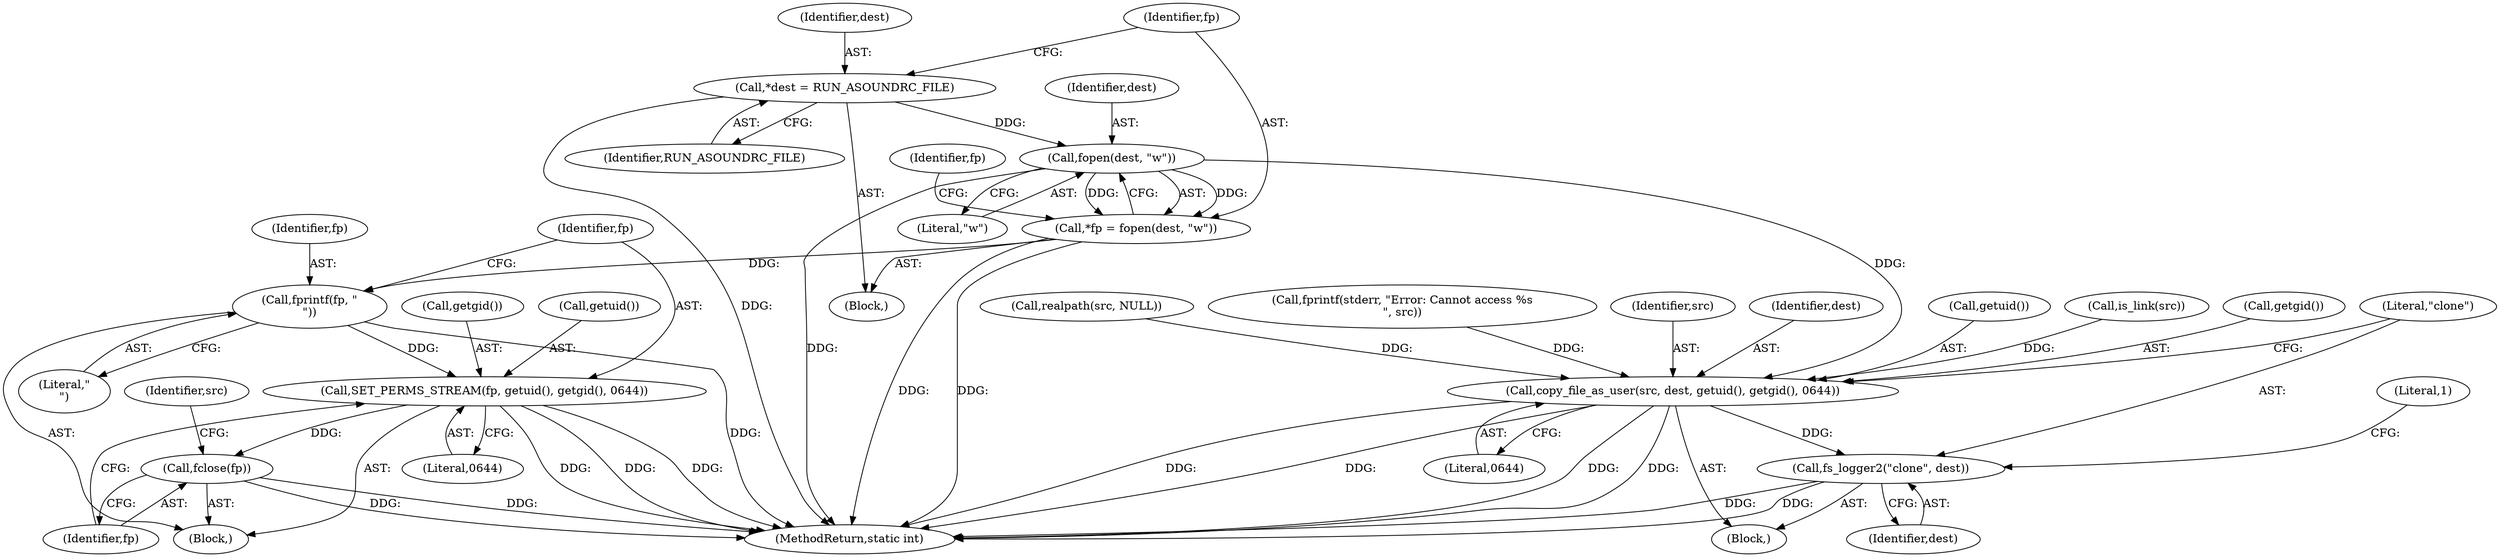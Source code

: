 digraph "0_firejail_903fd8a0789ca3cc3c21d84cd0282481515592ef_2@API" {
"1000117" [label="(Call,fopen(dest, \"w\"))"];
"1000111" [label="(Call,*dest = RUN_ASOUNDRC_FILE)"];
"1000115" [label="(Call,*fp = fopen(dest, \"w\"))"];
"1000123" [label="(Call,fprintf(fp, \"\n\"))"];
"1000126" [label="(Call,SET_PERMS_STREAM(fp, getuid(), getgid(), 0644))"];
"1000131" [label="(Call,fclose(fp))"];
"1000195" [label="(Call,copy_file_as_user(src, dest, getuid(), getgid(), 0644))"];
"1000201" [label="(Call,fs_logger2(\"clone\", dest))"];
"1000197" [label="(Identifier,dest)"];
"1000125" [label="(Literal,\"\n\")"];
"1000203" [label="(Identifier,dest)"];
"1000195" [label="(Call,copy_file_as_user(src, dest, getuid(), getgid(), 0644))"];
"1000137" [label="(Identifier,src)"];
"1000202" [label="(Literal,\"clone\")"];
"1000201" [label="(Call,fs_logger2(\"clone\", dest))"];
"1000198" [label="(Call,getuid())"];
"1000156" [label="(Call,is_link(src))"];
"1000123" [label="(Call,fprintf(fp, \"\n\"))"];
"1000122" [label="(Block,)"];
"1000127" [label="(Identifier,fp)"];
"1000112" [label="(Identifier,dest)"];
"1000200" [label="(Literal,0644)"];
"1000154" [label="(Block,)"];
"1000205" [label="(Literal,1)"];
"1000129" [label="(Call,getgid())"];
"1000126" [label="(Call,SET_PERMS_STREAM(fp, getuid(), getgid(), 0644))"];
"1000119" [label="(Literal,\"w\")"];
"1000124" [label="(Identifier,fp)"];
"1000199" [label="(Call,getgid())"];
"1000162" [label="(Call,realpath(src, NULL))"];
"1000113" [label="(Identifier,RUN_ASOUNDRC_FILE)"];
"1000117" [label="(Call,fopen(dest, \"w\"))"];
"1000107" [label="(Block,)"];
"1000130" [label="(Literal,0644)"];
"1000169" [label="(Call,fprintf(stderr, \"Error: Cannot access %s\n\", src))"];
"1000121" [label="(Identifier,fp)"];
"1000115" [label="(Call,*fp = fopen(dest, \"w\"))"];
"1000132" [label="(Identifier,fp)"];
"1000208" [label="(MethodReturn,static int)"];
"1000116" [label="(Identifier,fp)"];
"1000128" [label="(Call,getuid())"];
"1000111" [label="(Call,*dest = RUN_ASOUNDRC_FILE)"];
"1000118" [label="(Identifier,dest)"];
"1000131" [label="(Call,fclose(fp))"];
"1000196" [label="(Identifier,src)"];
"1000117" -> "1000115"  [label="AST: "];
"1000117" -> "1000119"  [label="CFG: "];
"1000118" -> "1000117"  [label="AST: "];
"1000119" -> "1000117"  [label="AST: "];
"1000115" -> "1000117"  [label="CFG: "];
"1000117" -> "1000208"  [label="DDG: "];
"1000117" -> "1000115"  [label="DDG: "];
"1000117" -> "1000115"  [label="DDG: "];
"1000111" -> "1000117"  [label="DDG: "];
"1000117" -> "1000195"  [label="DDG: "];
"1000111" -> "1000107"  [label="AST: "];
"1000111" -> "1000113"  [label="CFG: "];
"1000112" -> "1000111"  [label="AST: "];
"1000113" -> "1000111"  [label="AST: "];
"1000116" -> "1000111"  [label="CFG: "];
"1000111" -> "1000208"  [label="DDG: "];
"1000115" -> "1000107"  [label="AST: "];
"1000116" -> "1000115"  [label="AST: "];
"1000121" -> "1000115"  [label="CFG: "];
"1000115" -> "1000208"  [label="DDG: "];
"1000115" -> "1000208"  [label="DDG: "];
"1000115" -> "1000123"  [label="DDG: "];
"1000123" -> "1000122"  [label="AST: "];
"1000123" -> "1000125"  [label="CFG: "];
"1000124" -> "1000123"  [label="AST: "];
"1000125" -> "1000123"  [label="AST: "];
"1000127" -> "1000123"  [label="CFG: "];
"1000123" -> "1000208"  [label="DDG: "];
"1000123" -> "1000126"  [label="DDG: "];
"1000126" -> "1000122"  [label="AST: "];
"1000126" -> "1000130"  [label="CFG: "];
"1000127" -> "1000126"  [label="AST: "];
"1000128" -> "1000126"  [label="AST: "];
"1000129" -> "1000126"  [label="AST: "];
"1000130" -> "1000126"  [label="AST: "];
"1000132" -> "1000126"  [label="CFG: "];
"1000126" -> "1000208"  [label="DDG: "];
"1000126" -> "1000208"  [label="DDG: "];
"1000126" -> "1000208"  [label="DDG: "];
"1000126" -> "1000131"  [label="DDG: "];
"1000131" -> "1000122"  [label="AST: "];
"1000131" -> "1000132"  [label="CFG: "];
"1000132" -> "1000131"  [label="AST: "];
"1000137" -> "1000131"  [label="CFG: "];
"1000131" -> "1000208"  [label="DDG: "];
"1000131" -> "1000208"  [label="DDG: "];
"1000195" -> "1000154"  [label="AST: "];
"1000195" -> "1000200"  [label="CFG: "];
"1000196" -> "1000195"  [label="AST: "];
"1000197" -> "1000195"  [label="AST: "];
"1000198" -> "1000195"  [label="AST: "];
"1000199" -> "1000195"  [label="AST: "];
"1000200" -> "1000195"  [label="AST: "];
"1000202" -> "1000195"  [label="CFG: "];
"1000195" -> "1000208"  [label="DDG: "];
"1000195" -> "1000208"  [label="DDG: "];
"1000195" -> "1000208"  [label="DDG: "];
"1000195" -> "1000208"  [label="DDG: "];
"1000169" -> "1000195"  [label="DDG: "];
"1000156" -> "1000195"  [label="DDG: "];
"1000162" -> "1000195"  [label="DDG: "];
"1000195" -> "1000201"  [label="DDG: "];
"1000201" -> "1000154"  [label="AST: "];
"1000201" -> "1000203"  [label="CFG: "];
"1000202" -> "1000201"  [label="AST: "];
"1000203" -> "1000201"  [label="AST: "];
"1000205" -> "1000201"  [label="CFG: "];
"1000201" -> "1000208"  [label="DDG: "];
"1000201" -> "1000208"  [label="DDG: "];
}
